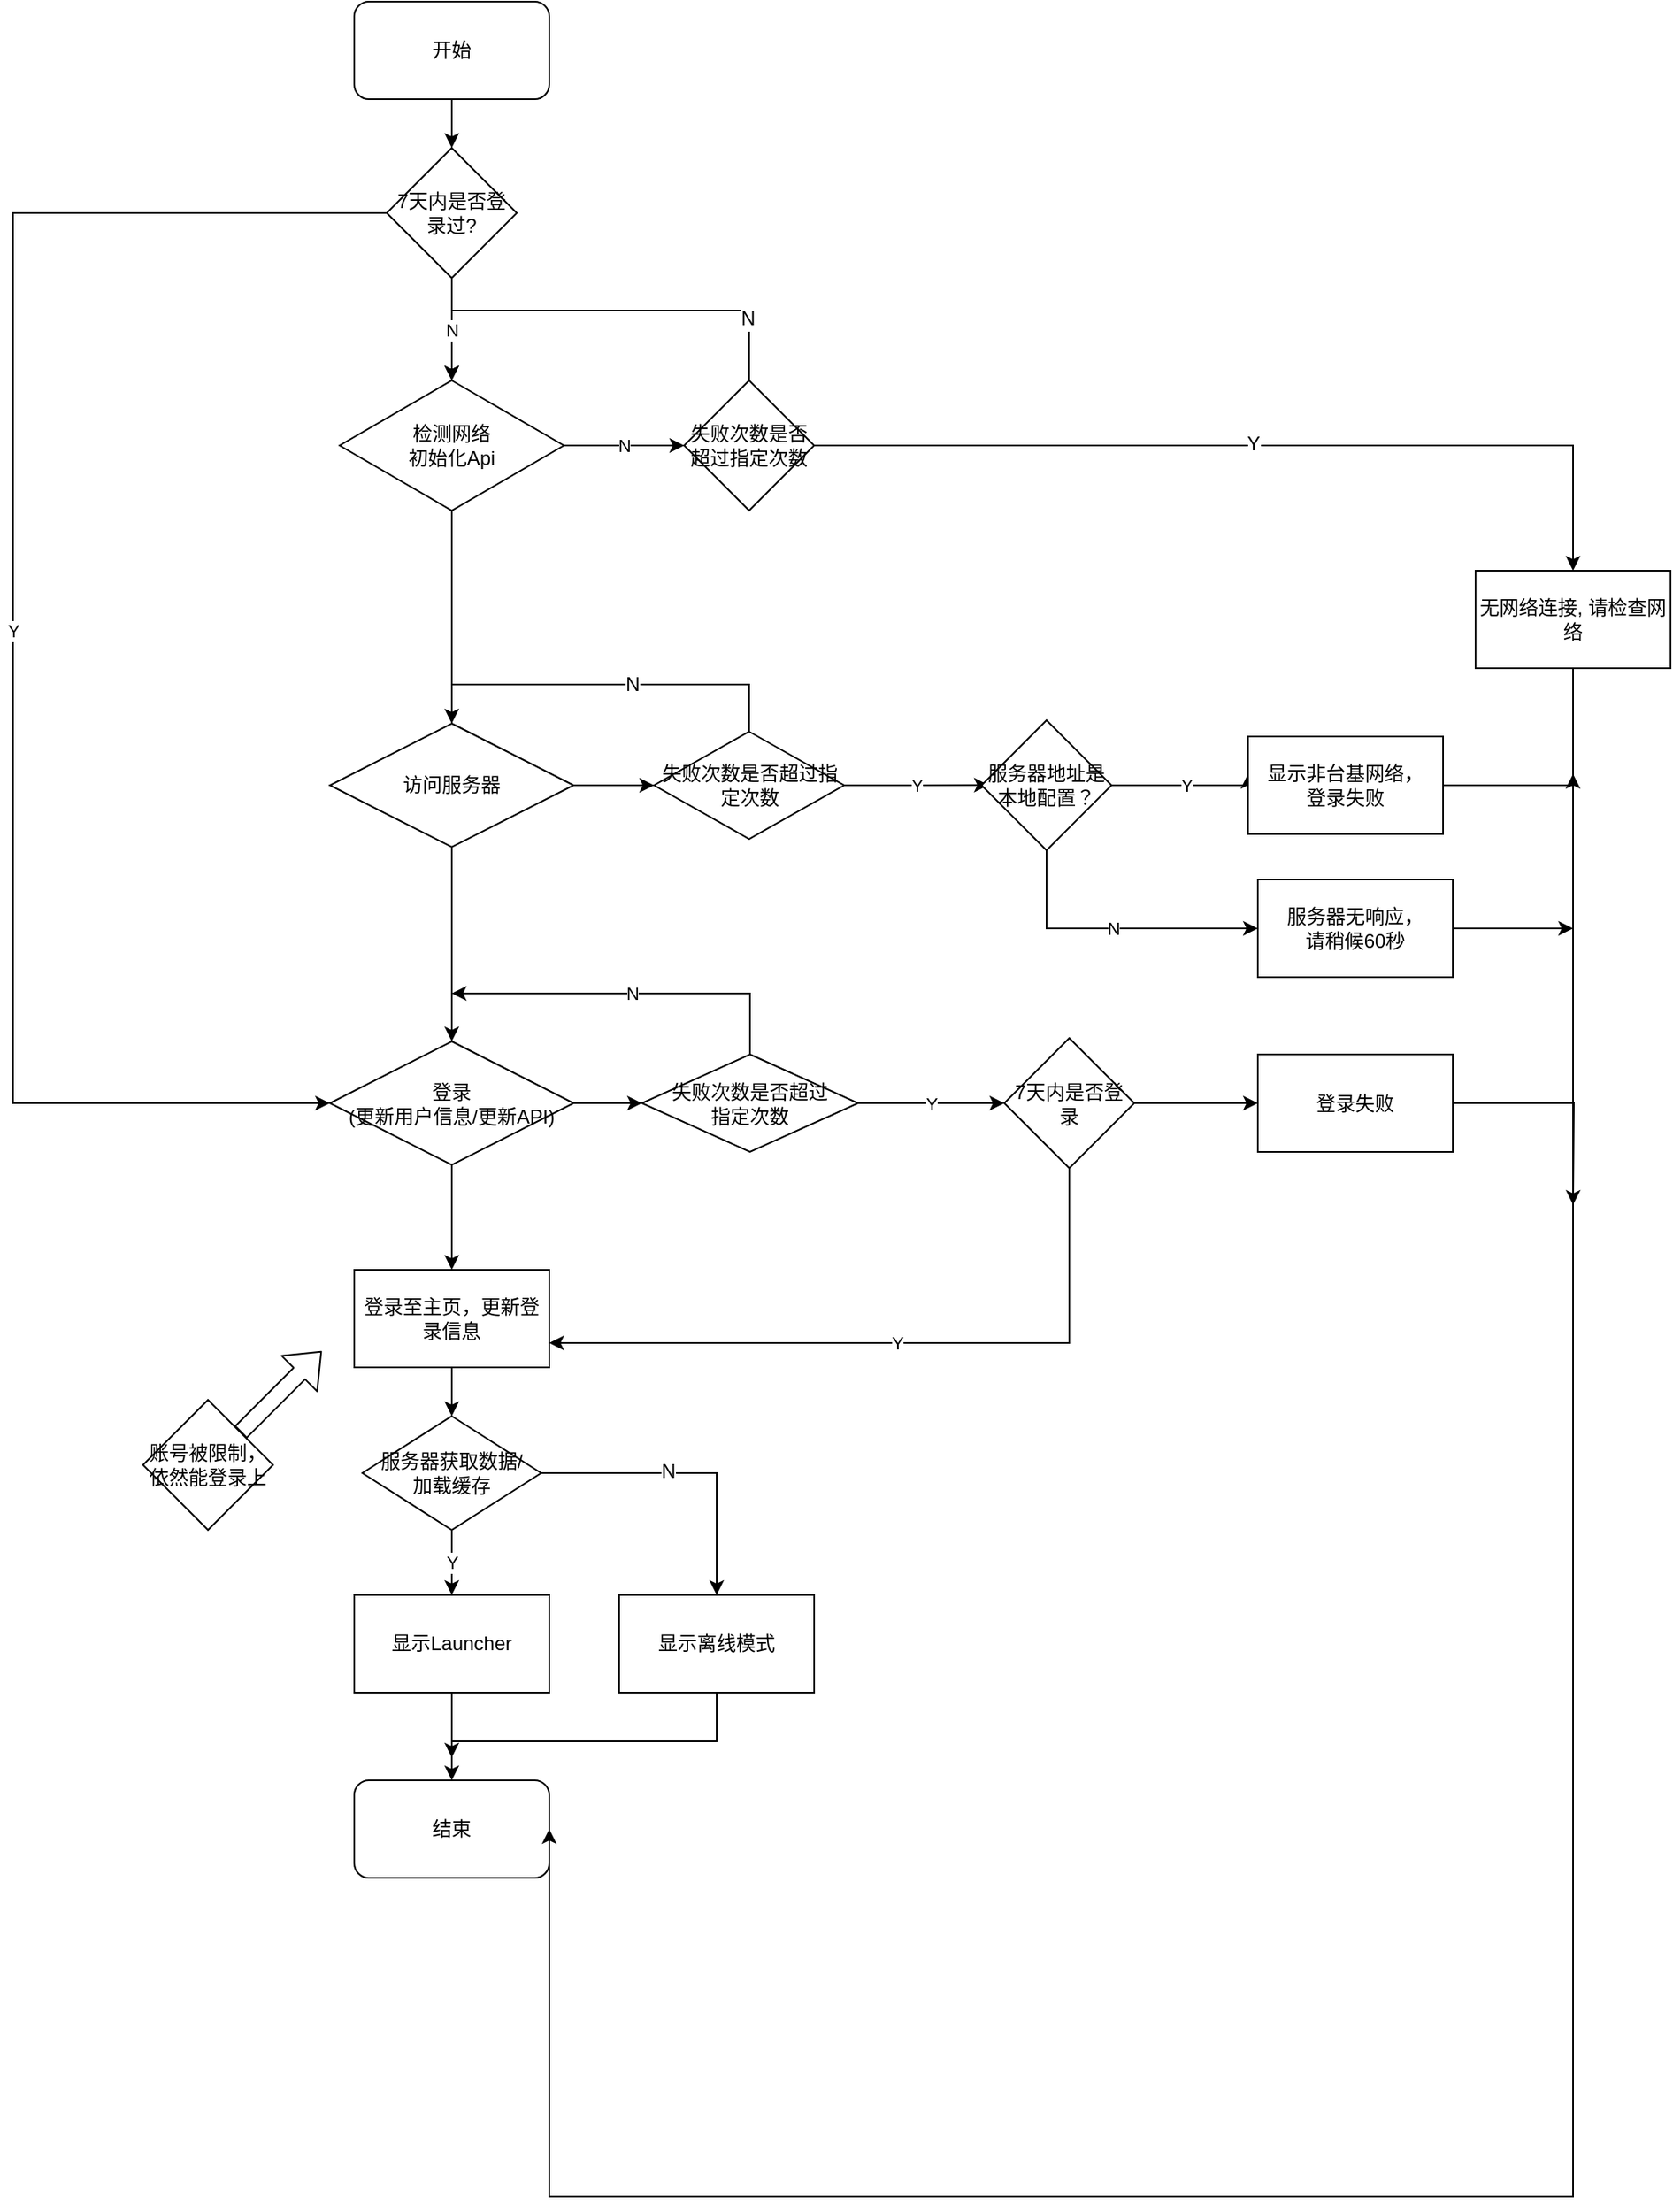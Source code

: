 <mxfile version="12.4.9" type="github">
  <diagram id="SOJMbYDi3jxJAX-_P0bx" name="第 1 页">
    <mxGraphModel dx="2143" dy="1957" grid="1" gridSize="10" guides="1" tooltips="1" connect="1" arrows="1" fold="1" page="1" pageScale="1" pageWidth="827" pageHeight="1169" math="0" shadow="0">
      <root>
        <mxCell id="0"/>
        <mxCell id="1" parent="0"/>
        <mxCell id="DOr79SxjIFYAmsH0iGoC-5" value="N" style="edgeStyle=orthogonalEdgeStyle;rounded=0;orthogonalLoop=1;jettySize=auto;html=1;exitX=1;exitY=0.5;exitDx=0;exitDy=0;" parent="1" source="DOr79SxjIFYAmsH0iGoC-6" target="DOr79SxjIFYAmsH0iGoC-11" edge="1">
          <mxGeometry relative="1" as="geometry">
            <mxPoint x="410" y="193" as="targetPoint"/>
          </mxGeometry>
        </mxCell>
        <mxCell id="DOr79SxjIFYAmsH0iGoC-6" value="&lt;span style=&quot;white-space: normal&quot;&gt;检测网络&lt;br&gt;初始化Api&lt;br&gt;&lt;/span&gt;" style="rhombus;whiteSpace=wrap;html=1;direction=east;" parent="1" vertex="1">
          <mxGeometry x="201" y="153" width="138" height="80" as="geometry"/>
        </mxCell>
        <mxCell id="DOr79SxjIFYAmsH0iGoC-7" style="edgeStyle=orthogonalEdgeStyle;rounded=0;orthogonalLoop=1;jettySize=auto;html=1;" parent="1" source="DOr79SxjIFYAmsH0iGoC-11" edge="1">
          <mxGeometry relative="1" as="geometry">
            <mxPoint x="270" y="153" as="targetPoint"/>
            <Array as="points">
              <mxPoint x="453" y="110"/>
              <mxPoint x="270" y="110"/>
            </Array>
          </mxGeometry>
        </mxCell>
        <mxCell id="DOr79SxjIFYAmsH0iGoC-8" value="N" style="text;html=1;resizable=0;points=[];align=center;verticalAlign=middle;labelBackgroundColor=#ffffff;" parent="DOr79SxjIFYAmsH0iGoC-7" vertex="1" connectable="0">
          <mxGeometry x="-0.717" y="1" relative="1" as="geometry">
            <mxPoint as="offset"/>
          </mxGeometry>
        </mxCell>
        <mxCell id="DOr79SxjIFYAmsH0iGoC-9" style="edgeStyle=orthogonalEdgeStyle;rounded=0;orthogonalLoop=1;jettySize=auto;html=1;entryX=0.5;entryY=0;entryDx=0;entryDy=0;" parent="1" source="DOr79SxjIFYAmsH0iGoC-11" target="DOr79SxjIFYAmsH0iGoC-34" edge="1">
          <mxGeometry relative="1" as="geometry"/>
        </mxCell>
        <mxCell id="DOr79SxjIFYAmsH0iGoC-10" value="Y" style="text;html=1;resizable=0;points=[];align=center;verticalAlign=middle;labelBackgroundColor=#ffffff;" parent="DOr79SxjIFYAmsH0iGoC-9" vertex="1" connectable="0">
          <mxGeometry x="-0.009" y="1" relative="1" as="geometry">
            <mxPoint as="offset"/>
          </mxGeometry>
        </mxCell>
        <mxCell id="DOr79SxjIFYAmsH0iGoC-11" value="失败次数是否超过指定次数" style="rhombus;whiteSpace=wrap;html=1;" parent="1" vertex="1">
          <mxGeometry x="413" y="153" width="80" height="80" as="geometry"/>
        </mxCell>
        <mxCell id="DOr79SxjIFYAmsH0iGoC-98" value="Y" style="edgeStyle=orthogonalEdgeStyle;rounded=0;orthogonalLoop=1;jettySize=auto;html=1;exitX=0.5;exitY=1;exitDx=0;exitDy=0;" parent="1" source="DOr79SxjIFYAmsH0iGoC-6" edge="1">
          <mxGeometry relative="1" as="geometry">
            <mxPoint x="270" y="370" as="sourcePoint"/>
            <mxPoint x="270" y="590" as="targetPoint"/>
          </mxGeometry>
        </mxCell>
        <mxCell id="DOr79SxjIFYAmsH0iGoC-22" value="" style="edgeStyle=orthogonalEdgeStyle;rounded=0;orthogonalLoop=1;jettySize=auto;html=1;" parent="1" source="DOr79SxjIFYAmsH0iGoC-24" target="DOr79SxjIFYAmsH0iGoC-27" edge="1">
          <mxGeometry relative="1" as="geometry"/>
        </mxCell>
        <mxCell id="DOr79SxjIFYAmsH0iGoC-60" style="edgeStyle=orthogonalEdgeStyle;rounded=0;orthogonalLoop=1;jettySize=auto;html=1;" parent="1" source="DOr79SxjIFYAmsH0iGoC-24" target="DOr79SxjIFYAmsH0iGoC-53" edge="1">
          <mxGeometry relative="1" as="geometry"/>
        </mxCell>
        <mxCell id="DOr79SxjIFYAmsH0iGoC-24" value="登录&lt;br&gt;(更新用户信息/更新API)" style="rhombus;whiteSpace=wrap;html=1;" parent="1" vertex="1">
          <mxGeometry x="195" y="559.5" width="150" height="76" as="geometry"/>
        </mxCell>
        <mxCell id="DOr79SxjIFYAmsH0iGoC-25" value="N" style="edgeStyle=orthogonalEdgeStyle;rounded=0;orthogonalLoop=1;jettySize=auto;html=1;" parent="1" source="DOr79SxjIFYAmsH0iGoC-27" edge="1">
          <mxGeometry relative="1" as="geometry">
            <mxPoint x="270" y="530" as="targetPoint"/>
            <Array as="points">
              <mxPoint x="453" y="529.5"/>
            </Array>
          </mxGeometry>
        </mxCell>
        <mxCell id="DOr79SxjIFYAmsH0iGoC-26" value="Y" style="edgeStyle=orthogonalEdgeStyle;rounded=0;orthogonalLoop=1;jettySize=auto;html=1;entryX=0;entryY=0.5;entryDx=0;entryDy=0;" parent="1" source="DOr79SxjIFYAmsH0iGoC-27" target="bGAE_gWFHmmBe1gTQ2vK-2" edge="1">
          <mxGeometry relative="1" as="geometry">
            <mxPoint x="600" y="598" as="targetPoint"/>
          </mxGeometry>
        </mxCell>
        <mxCell id="DOr79SxjIFYAmsH0iGoC-27" value="失败次数是否超过&lt;br&gt;指定次数" style="rhombus;whiteSpace=wrap;html=1;" parent="1" vertex="1">
          <mxGeometry x="387" y="567.5" width="133" height="60" as="geometry"/>
        </mxCell>
        <mxCell id="DOr79SxjIFYAmsH0iGoC-31" value="结束" style="rounded=1;whiteSpace=wrap;html=1;" parent="1" vertex="1">
          <mxGeometry x="210" y="1014" width="120" height="60" as="geometry"/>
        </mxCell>
        <mxCell id="nOA-bYoDXm2BH7O3ae5k-5" style="edgeStyle=orthogonalEdgeStyle;rounded=0;orthogonalLoop=1;jettySize=auto;html=1;entryX=0.5;entryY=0;entryDx=0;entryDy=0;" edge="1" parent="1" source="DOr79SxjIFYAmsH0iGoC-32" target="nOA-bYoDXm2BH7O3ae5k-1">
          <mxGeometry relative="1" as="geometry"/>
        </mxCell>
        <mxCell id="DOr79SxjIFYAmsH0iGoC-32" value="开始" style="rounded=1;whiteSpace=wrap;html=1;" parent="1" vertex="1">
          <mxGeometry x="210" y="-80" width="120" height="60" as="geometry"/>
        </mxCell>
        <mxCell id="DOr79SxjIFYAmsH0iGoC-33" style="edgeStyle=orthogonalEdgeStyle;rounded=0;orthogonalLoop=1;jettySize=auto;html=1;entryX=1;entryY=0.5;entryDx=0;entryDy=0;" parent="1" source="DOr79SxjIFYAmsH0iGoC-34" target="DOr79SxjIFYAmsH0iGoC-31" edge="1">
          <mxGeometry relative="1" as="geometry">
            <Array as="points">
              <mxPoint x="960" y="1270"/>
              <mxPoint x="330" y="1270"/>
            </Array>
          </mxGeometry>
        </mxCell>
        <mxCell id="DOr79SxjIFYAmsH0iGoC-34" value="无网络连接, 请检查网络" style="rounded=0;whiteSpace=wrap;html=1;" parent="1" vertex="1">
          <mxGeometry x="900" y="270" width="120" height="60" as="geometry"/>
        </mxCell>
        <mxCell id="DOr79SxjIFYAmsH0iGoC-61" style="edgeStyle=orthogonalEdgeStyle;rounded=0;orthogonalLoop=1;jettySize=auto;html=1;entryX=0.5;entryY=0;entryDx=0;entryDy=0;" parent="1" source="DOr79SxjIFYAmsH0iGoC-53" edge="1">
          <mxGeometry relative="1" as="geometry">
            <mxPoint x="270" y="790" as="targetPoint"/>
          </mxGeometry>
        </mxCell>
        <mxCell id="DOr79SxjIFYAmsH0iGoC-53" value="登录至主页，更新登录信息" style="rounded=0;whiteSpace=wrap;html=1;" parent="1" vertex="1">
          <mxGeometry x="210" y="700" width="120" height="60" as="geometry"/>
        </mxCell>
        <mxCell id="DOr79SxjIFYAmsH0iGoC-54" value="账号被限制，依然能登录上" style="rhombus;whiteSpace=wrap;html=1;" parent="1" vertex="1">
          <mxGeometry x="80" y="780" width="80" height="80" as="geometry"/>
        </mxCell>
        <mxCell id="DOr79SxjIFYAmsH0iGoC-55" value="" style="shape=flexArrow;endArrow=classic;html=1;" parent="1" edge="1">
          <mxGeometry width="50" height="50" relative="1" as="geometry">
            <mxPoint x="140" y="800" as="sourcePoint"/>
            <mxPoint x="190" y="750" as="targetPoint"/>
          </mxGeometry>
        </mxCell>
        <mxCell id="DOr79SxjIFYAmsH0iGoC-75" value="" style="edgeStyle=orthogonalEdgeStyle;rounded=0;orthogonalLoop=1;jettySize=auto;html=1;" parent="1" source="DOr79SxjIFYAmsH0iGoC-76" target="DOr79SxjIFYAmsH0iGoC-79" edge="1">
          <mxGeometry relative="1" as="geometry"/>
        </mxCell>
        <mxCell id="DOr79SxjIFYAmsH0iGoC-88" style="edgeStyle=orthogonalEdgeStyle;rounded=0;orthogonalLoop=1;jettySize=auto;html=1;" parent="1" source="DOr79SxjIFYAmsH0iGoC-76" target="DOr79SxjIFYAmsH0iGoC-24" edge="1">
          <mxGeometry relative="1" as="geometry"/>
        </mxCell>
        <mxCell id="DOr79SxjIFYAmsH0iGoC-76" value="访问服务器" style="rhombus;whiteSpace=wrap;html=1;" parent="1" vertex="1">
          <mxGeometry x="195" y="364" width="150" height="76" as="geometry"/>
        </mxCell>
        <mxCell id="DOr79SxjIFYAmsH0iGoC-78" value="Y" style="edgeStyle=orthogonalEdgeStyle;rounded=0;orthogonalLoop=1;jettySize=auto;html=1;exitX=1;exitY=0.5;exitDx=0;exitDy=0;entryX=0;entryY=0.5;entryDx=0;entryDy=0;" parent="1" source="DOr79SxjIFYAmsH0iGoC-79" edge="1">
          <mxGeometry relative="1" as="geometry">
            <mxPoint x="600.429" y="401.857" as="targetPoint"/>
          </mxGeometry>
        </mxCell>
        <mxCell id="DOr79SxjIFYAmsH0iGoC-93" style="edgeStyle=orthogonalEdgeStyle;rounded=0;orthogonalLoop=1;jettySize=auto;html=1;" parent="1" source="DOr79SxjIFYAmsH0iGoC-79" target="DOr79SxjIFYAmsH0iGoC-76" edge="1">
          <mxGeometry relative="1" as="geometry">
            <Array as="points">
              <mxPoint x="453" y="340"/>
              <mxPoint x="270" y="340"/>
            </Array>
          </mxGeometry>
        </mxCell>
        <mxCell id="DOr79SxjIFYAmsH0iGoC-94" value="N" style="text;html=1;align=center;verticalAlign=middle;resizable=0;points=[];labelBackgroundColor=#ffffff;" parent="DOr79SxjIFYAmsH0iGoC-93" vertex="1" connectable="0">
          <mxGeometry x="-0.144" relative="1" as="geometry">
            <mxPoint as="offset"/>
          </mxGeometry>
        </mxCell>
        <mxCell id="DOr79SxjIFYAmsH0iGoC-79" value="失败次数是否超过指定次数" style="rhombus;whiteSpace=wrap;html=1;" parent="1" vertex="1">
          <mxGeometry x="394.5" y="369" width="117" height="66" as="geometry"/>
        </mxCell>
        <mxCell id="DOr79SxjIFYAmsH0iGoC-80" value="Y" style="edgeStyle=orthogonalEdgeStyle;rounded=0;orthogonalLoop=1;jettySize=auto;html=1;" parent="1" source="DOr79SxjIFYAmsH0iGoC-82" edge="1">
          <mxGeometry relative="1" as="geometry">
            <mxPoint x="760" y="395" as="targetPoint"/>
            <Array as="points">
              <mxPoint x="760" y="402"/>
            </Array>
          </mxGeometry>
        </mxCell>
        <mxCell id="DOr79SxjIFYAmsH0iGoC-81" value="N" style="edgeStyle=orthogonalEdgeStyle;rounded=0;orthogonalLoop=1;jettySize=auto;html=1;exitX=0.5;exitY=1;exitDx=0;exitDy=0;entryX=0;entryY=0.5;entryDx=0;entryDy=0;" parent="1" source="DOr79SxjIFYAmsH0iGoC-82" target="DOr79SxjIFYAmsH0iGoC-86" edge="1">
          <mxGeometry relative="1" as="geometry"/>
        </mxCell>
        <mxCell id="DOr79SxjIFYAmsH0iGoC-82" value="服务器地址是本地配置？" style="rhombus;whiteSpace=wrap;html=1;" parent="1" vertex="1">
          <mxGeometry x="596" y="362" width="80" height="80" as="geometry"/>
        </mxCell>
        <mxCell id="DOr79SxjIFYAmsH0iGoC-83" value="" style="edgeStyle=orthogonalEdgeStyle;rounded=0;orthogonalLoop=1;jettySize=auto;html=1;" parent="1" source="DOr79SxjIFYAmsH0iGoC-84" edge="1">
          <mxGeometry relative="1" as="geometry">
            <mxPoint x="960" y="395" as="targetPoint"/>
            <Array as="points">
              <mxPoint x="960" y="402"/>
            </Array>
          </mxGeometry>
        </mxCell>
        <mxCell id="DOr79SxjIFYAmsH0iGoC-84" value="显示非台基网络，&lt;br&gt;登录失败" style="rounded=0;whiteSpace=wrap;html=1;" parent="1" vertex="1">
          <mxGeometry x="760" y="372" width="120" height="60" as="geometry"/>
        </mxCell>
        <mxCell id="DOr79SxjIFYAmsH0iGoC-85" value="" style="edgeStyle=orthogonalEdgeStyle;rounded=0;orthogonalLoop=1;jettySize=auto;html=1;" parent="1" source="DOr79SxjIFYAmsH0iGoC-86" edge="1">
          <mxGeometry relative="1" as="geometry">
            <mxPoint x="960" y="490" as="targetPoint"/>
          </mxGeometry>
        </mxCell>
        <mxCell id="DOr79SxjIFYAmsH0iGoC-86" value="服务器无响应，&lt;br&gt;请稍候60秒" style="rounded=0;whiteSpace=wrap;html=1;" parent="1" vertex="1">
          <mxGeometry x="766" y="460" width="120" height="60" as="geometry"/>
        </mxCell>
        <mxCell id="DOr79SxjIFYAmsH0iGoC-104" value="Y" style="edgeStyle=orthogonalEdgeStyle;rounded=0;orthogonalLoop=1;jettySize=auto;html=1;" parent="1" source="DOr79SxjIFYAmsH0iGoC-100" target="DOr79SxjIFYAmsH0iGoC-103" edge="1">
          <mxGeometry relative="1" as="geometry"/>
        </mxCell>
        <mxCell id="DOr79SxjIFYAmsH0iGoC-105" style="edgeStyle=orthogonalEdgeStyle;rounded=0;orthogonalLoop=1;jettySize=auto;html=1;exitX=1;exitY=0.5;exitDx=0;exitDy=0;entryX=0.5;entryY=0;entryDx=0;entryDy=0;" parent="1" source="DOr79SxjIFYAmsH0iGoC-100" target="DOr79SxjIFYAmsH0iGoC-106" edge="1">
          <mxGeometry relative="1" as="geometry">
            <mxPoint x="420" y="870" as="targetPoint"/>
            <Array as="points">
              <mxPoint x="433" y="825"/>
            </Array>
          </mxGeometry>
        </mxCell>
        <mxCell id="DOr79SxjIFYAmsH0iGoC-109" value="N" style="text;html=1;align=center;verticalAlign=middle;resizable=0;points=[];labelBackgroundColor=#ffffff;" parent="DOr79SxjIFYAmsH0iGoC-105" vertex="1" connectable="0">
          <mxGeometry x="-0.147" y="1" relative="1" as="geometry">
            <mxPoint as="offset"/>
          </mxGeometry>
        </mxCell>
        <mxCell id="DOr79SxjIFYAmsH0iGoC-100" value="服务器获取数据/&lt;br&gt;加载缓存" style="rhombus;whiteSpace=wrap;html=1;" parent="1" vertex="1">
          <mxGeometry x="215" y="790" width="110" height="70" as="geometry"/>
        </mxCell>
        <mxCell id="DOr79SxjIFYAmsH0iGoC-107" value="" style="edgeStyle=orthogonalEdgeStyle;rounded=0;orthogonalLoop=1;jettySize=auto;html=1;" parent="1" source="DOr79SxjIFYAmsH0iGoC-103" target="DOr79SxjIFYAmsH0iGoC-31" edge="1">
          <mxGeometry relative="1" as="geometry"/>
        </mxCell>
        <mxCell id="DOr79SxjIFYAmsH0iGoC-103" value="显示Launcher" style="rounded=0;whiteSpace=wrap;html=1;" parent="1" vertex="1">
          <mxGeometry x="210" y="900" width="120" height="60" as="geometry"/>
        </mxCell>
        <mxCell id="DOr79SxjIFYAmsH0iGoC-108" style="edgeStyle=orthogonalEdgeStyle;rounded=0;orthogonalLoop=1;jettySize=auto;html=1;" parent="1" source="DOr79SxjIFYAmsH0iGoC-106" edge="1">
          <mxGeometry relative="1" as="geometry">
            <mxPoint x="270" y="1000" as="targetPoint"/>
            <Array as="points">
              <mxPoint x="433" y="990"/>
              <mxPoint x="270" y="990"/>
            </Array>
          </mxGeometry>
        </mxCell>
        <mxCell id="DOr79SxjIFYAmsH0iGoC-106" value="显示离线模式" style="rounded=0;whiteSpace=wrap;html=1;" parent="1" vertex="1">
          <mxGeometry x="373" y="900" width="120" height="60" as="geometry"/>
        </mxCell>
        <mxCell id="bGAE_gWFHmmBe1gTQ2vK-3" value="Y" style="edgeStyle=orthogonalEdgeStyle;rounded=0;orthogonalLoop=1;jettySize=auto;html=1;entryX=1;entryY=0.75;entryDx=0;entryDy=0;" parent="1" source="bGAE_gWFHmmBe1gTQ2vK-2" target="DOr79SxjIFYAmsH0iGoC-53" edge="1">
          <mxGeometry relative="1" as="geometry">
            <Array as="points">
              <mxPoint x="650" y="745"/>
            </Array>
          </mxGeometry>
        </mxCell>
        <mxCell id="bGAE_gWFHmmBe1gTQ2vK-5" style="edgeStyle=orthogonalEdgeStyle;rounded=0;orthogonalLoop=1;jettySize=auto;html=1;" parent="1" source="bGAE_gWFHmmBe1gTQ2vK-2" target="bGAE_gWFHmmBe1gTQ2vK-4" edge="1">
          <mxGeometry relative="1" as="geometry"/>
        </mxCell>
        <mxCell id="bGAE_gWFHmmBe1gTQ2vK-2" value="7天内是否登录" style="rhombus;whiteSpace=wrap;html=1;" parent="1" vertex="1">
          <mxGeometry x="610" y="557.5" width="80" height="80" as="geometry"/>
        </mxCell>
        <mxCell id="bGAE_gWFHmmBe1gTQ2vK-6" style="edgeStyle=orthogonalEdgeStyle;rounded=0;orthogonalLoop=1;jettySize=auto;html=1;" parent="1" source="bGAE_gWFHmmBe1gTQ2vK-4" edge="1">
          <mxGeometry relative="1" as="geometry">
            <mxPoint x="960" y="660" as="targetPoint"/>
          </mxGeometry>
        </mxCell>
        <mxCell id="bGAE_gWFHmmBe1gTQ2vK-4" value="登录失败" style="rounded=0;whiteSpace=wrap;html=1;" parent="1" vertex="1">
          <mxGeometry x="766" y="567.5" width="120" height="60" as="geometry"/>
        </mxCell>
        <mxCell id="nOA-bYoDXm2BH7O3ae5k-2" value="N" style="edgeStyle=orthogonalEdgeStyle;rounded=0;orthogonalLoop=1;jettySize=auto;html=1;" edge="1" parent="1" source="nOA-bYoDXm2BH7O3ae5k-1" target="DOr79SxjIFYAmsH0iGoC-6">
          <mxGeometry relative="1" as="geometry"/>
        </mxCell>
        <mxCell id="nOA-bYoDXm2BH7O3ae5k-9" value="Y" style="edgeStyle=orthogonalEdgeStyle;rounded=0;orthogonalLoop=1;jettySize=auto;html=1;exitX=0;exitY=0.5;exitDx=0;exitDy=0;entryX=0;entryY=0.5;entryDx=0;entryDy=0;" edge="1" parent="1" source="nOA-bYoDXm2BH7O3ae5k-1" target="DOr79SxjIFYAmsH0iGoC-24">
          <mxGeometry relative="1" as="geometry">
            <Array as="points">
              <mxPoint y="50"/>
              <mxPoint y="598"/>
            </Array>
          </mxGeometry>
        </mxCell>
        <mxCell id="nOA-bYoDXm2BH7O3ae5k-1" value="7天内是否登录过?" style="rhombus;whiteSpace=wrap;html=1;" vertex="1" parent="1">
          <mxGeometry x="230" y="10" width="80" height="80" as="geometry"/>
        </mxCell>
      </root>
    </mxGraphModel>
  </diagram>
</mxfile>
